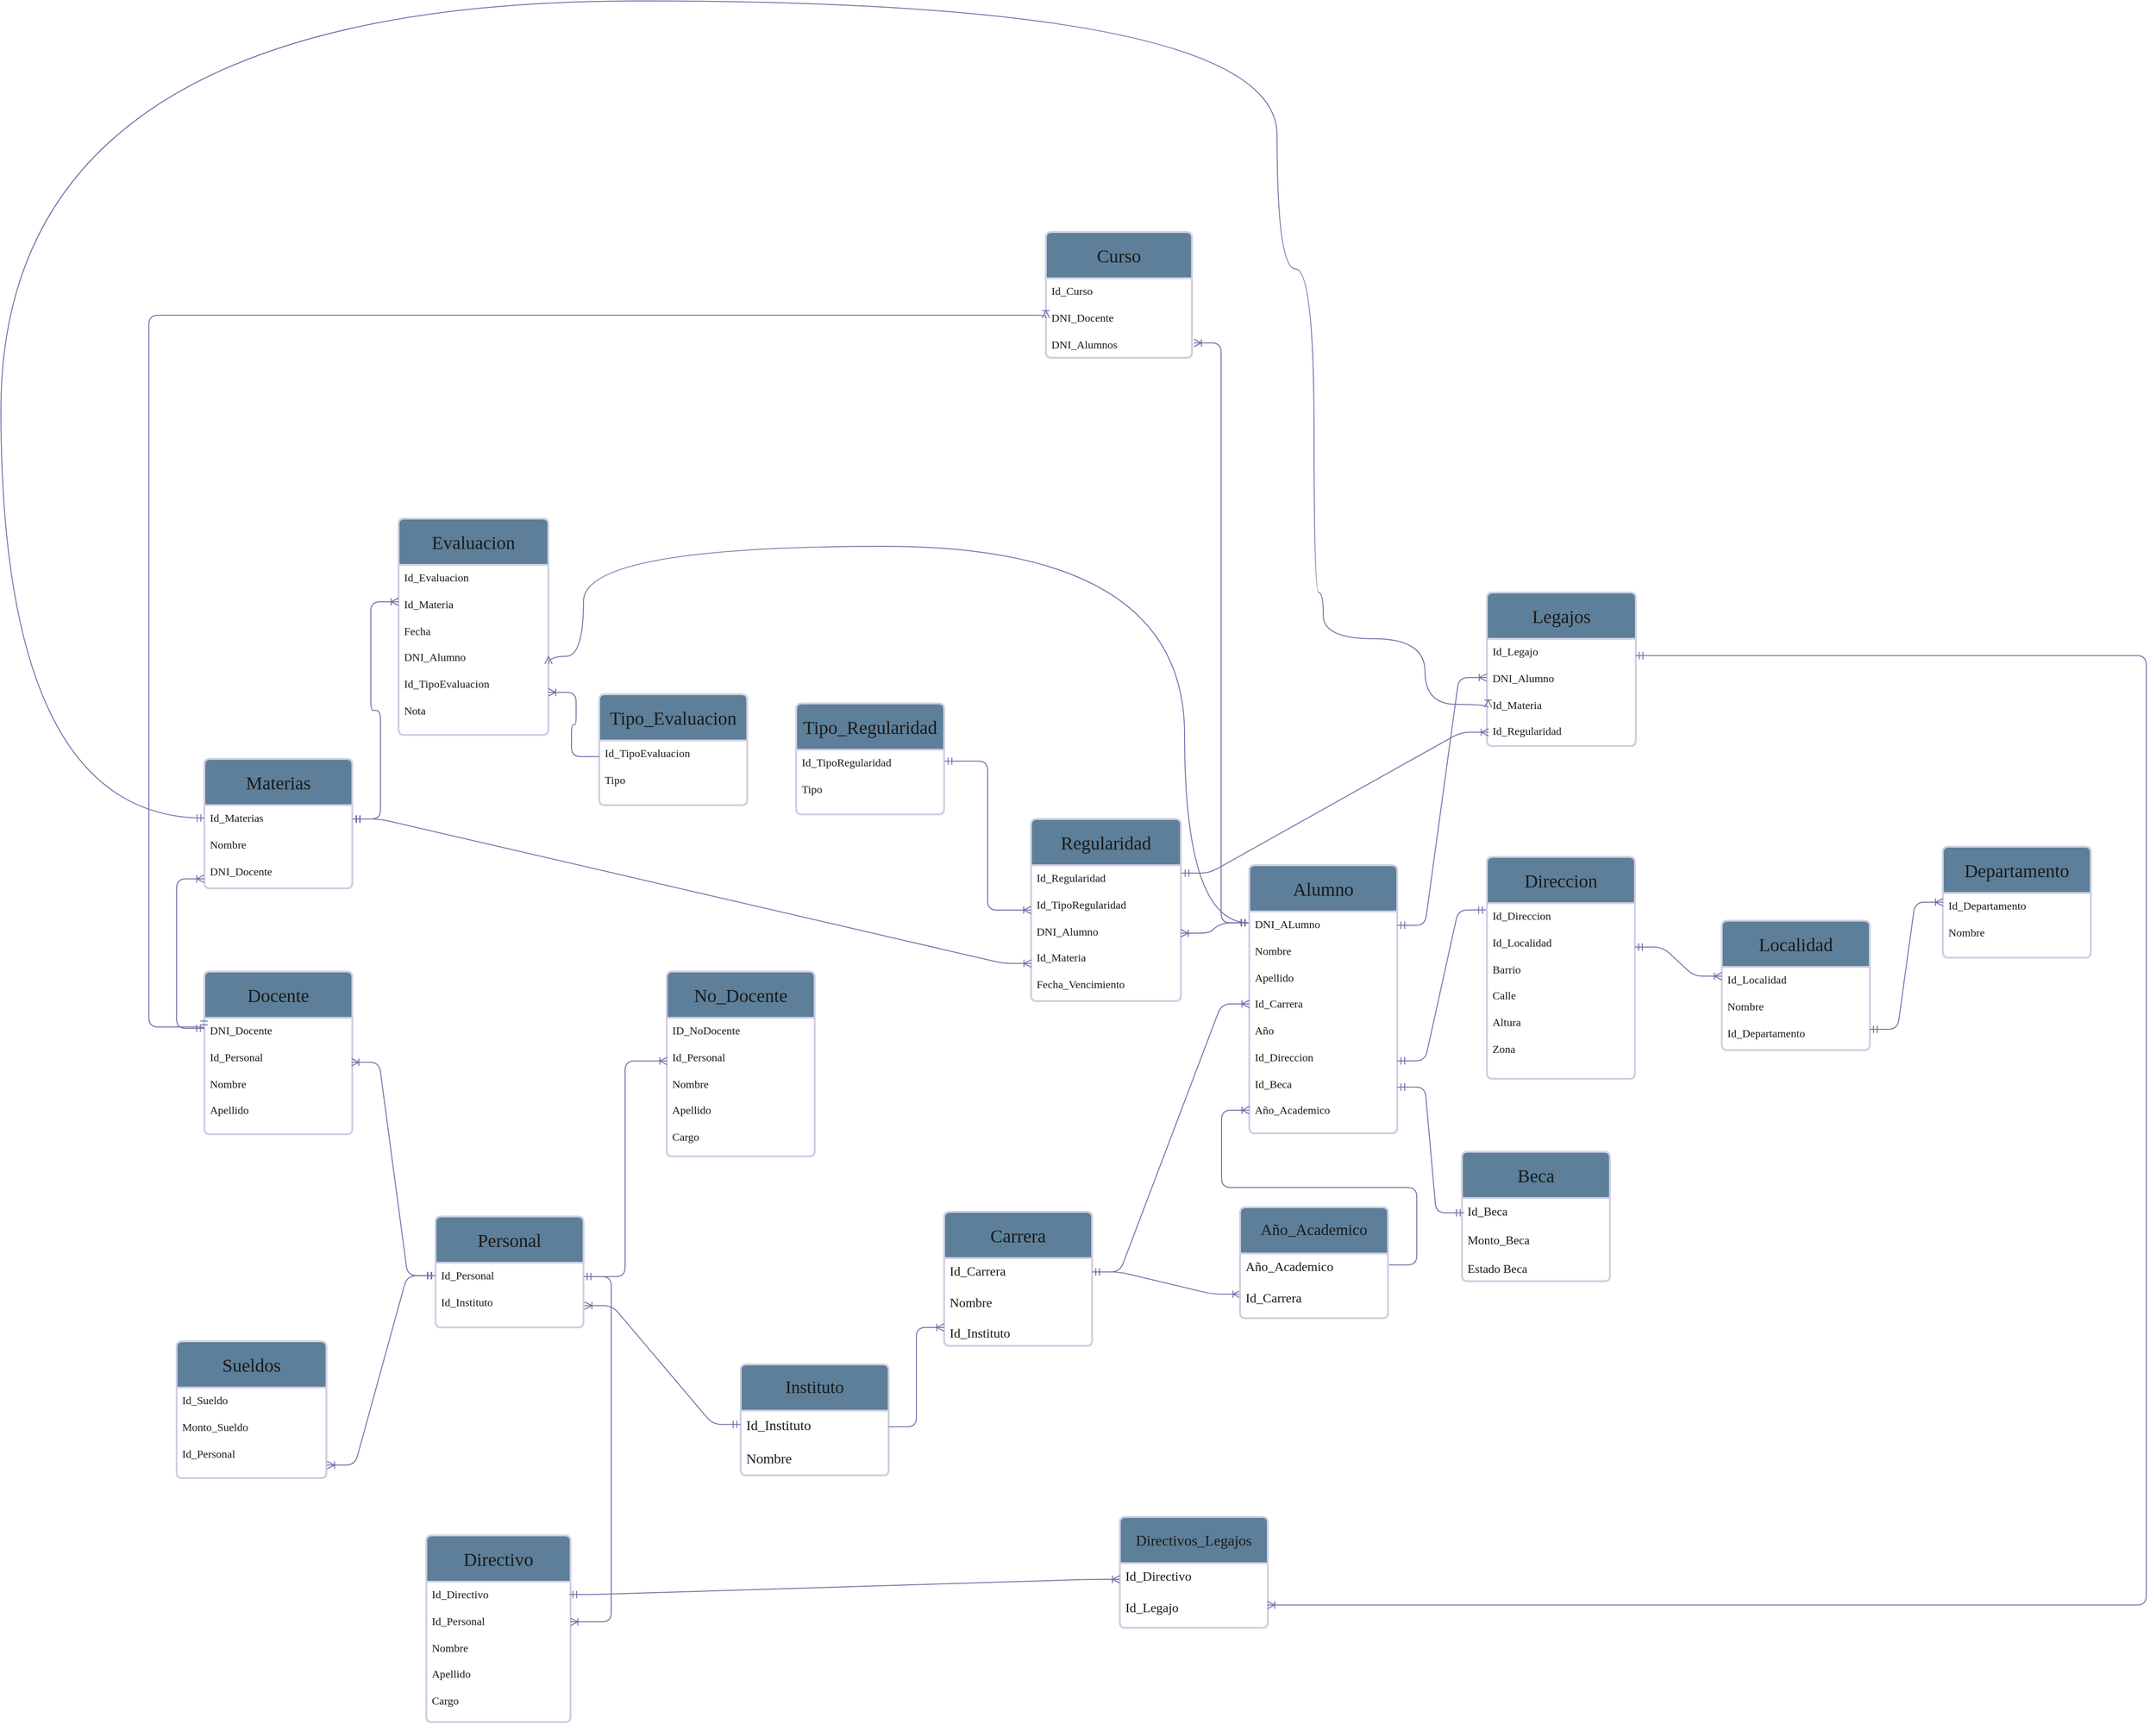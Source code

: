 <mxfile version="26.2.9">
  <diagram id="C5RBs43oDa-KdzZeNtuy" name="Page-1">
    <mxGraphModel dx="2983" dy="2903" grid="1" gridSize="12" guides="1" tooltips="1" connect="1" arrows="1" fold="1" page="0" pageScale="1" pageWidth="827" pageHeight="1169" background="light-dark(#FFFFFF,#121212)" math="0" shadow="0">
      <root>
        <mxCell id="WIyWlLk6GJQsqaUBKTNV-0" />
        <mxCell id="WIyWlLk6GJQsqaUBKTNV-1" parent="WIyWlLk6GJQsqaUBKTNV-0" />
        <mxCell id="zxXiCDNfmofHqMb3xaW2-6" value="Instituto" style="swimlane;childLayout=stackLayout;horizontal=1;startSize=50;horizontalStack=0;rounded=1;fontSize=19;fontStyle=0;strokeWidth=2;resizeParent=0;resizeLast=1;shadow=0;dashed=0;align=center;arcSize=4;whiteSpace=wrap;html=1;fillColor=#5D7F99;fontColor=#1A1A1A;strokeColor=#D0CEE2;fontFamily=Comic Sans MS;labelBackgroundColor=none;" parent="WIyWlLk6GJQsqaUBKTNV-1" vertex="1">
          <mxGeometry x="820" y="465" width="160" height="120" as="geometry" />
        </mxCell>
        <mxCell id="zxXiCDNfmofHqMb3xaW2-7" value="&lt;font style=&quot;font-size: 15px; background-color: light-dark(#ffffff, var(--ge-dark-color, #121212));&quot; face=&quot;Comic Sans MS&quot;&gt;Id_Instituto&lt;br&gt;&lt;br&gt;&lt;/font&gt;&lt;div&gt;&lt;font style=&quot;font-size: 15px; background-color: light-dark(#ffffff, var(--ge-dark-color, #121212));&quot; face=&quot;Comic Sans MS&quot;&gt;Nombre&lt;/font&gt;&lt;/div&gt;" style="align=left;strokeColor=none;fillColor=none;spacingLeft=4;spacingRight=4;fontSize=12;verticalAlign=top;resizable=0;rotatable=0;part=1;html=1;whiteSpace=wrap;rounded=1;labelBackgroundColor=none;fontColor=#1A1A1A;" parent="zxXiCDNfmofHqMb3xaW2-6" vertex="1">
          <mxGeometry y="50" width="160" height="70" as="geometry" />
        </mxCell>
        <mxCell id="zxXiCDNfmofHqMb3xaW2-8" value="&lt;font style=&quot;font-size: 20px;&quot; face=&quot;Comic Sans MS&quot;&gt;Carrera&lt;/font&gt;" style="swimlane;childLayout=stackLayout;horizontal=1;startSize=50;horizontalStack=0;rounded=1;fontSize=14;fontStyle=0;strokeWidth=2;resizeParent=0;resizeLast=1;shadow=0;dashed=0;align=center;arcSize=4;whiteSpace=wrap;html=1;labelBackgroundColor=none;fillColor=#5D7F99;strokeColor=#D0CEE2;fontColor=#1A1A1A;" parent="WIyWlLk6GJQsqaUBKTNV-1" vertex="1">
          <mxGeometry x="1040" y="300" width="160" height="145" as="geometry" />
        </mxCell>
        <mxCell id="zxXiCDNfmofHqMb3xaW2-9" value="&lt;font face=&quot;Comic Sans MS&quot; style=&quot;font-size: 14px;&quot;&gt;Id_Carrera&lt;/font&gt;&lt;div&gt;&lt;font face=&quot;Comic Sans MS&quot; style=&quot;font-size: 14px;&quot;&gt;&lt;br&gt;&lt;/font&gt;&lt;div&gt;&lt;font face=&quot;Comic Sans MS&quot; style=&quot;font-size: 14px;&quot;&gt;Nombre&lt;/font&gt;&lt;/div&gt;&lt;div&gt;&lt;font face=&quot;Comic Sans MS&quot; style=&quot;font-size: 14px;&quot;&gt;&lt;br&gt;&lt;/font&gt;&lt;/div&gt;&lt;div&gt;&lt;font face=&quot;Comic Sans MS&quot; style=&quot;font-size: 14px;&quot;&gt;Id_Instituto&lt;br&gt;&lt;/font&gt;&lt;br&gt;&lt;/div&gt;&lt;/div&gt;" style="align=left;strokeColor=none;fillColor=none;spacingLeft=4;spacingRight=4;fontSize=12;verticalAlign=top;resizable=0;rotatable=0;part=1;html=1;whiteSpace=wrap;rounded=1;labelBackgroundColor=none;fontColor=#1A1A1A;" parent="zxXiCDNfmofHqMb3xaW2-8" vertex="1">
          <mxGeometry y="50" width="160" height="95" as="geometry" />
        </mxCell>
        <mxCell id="zxXiCDNfmofHqMb3xaW2-12" value="" style="edgeStyle=entityRelationEdgeStyle;fontSize=12;html=1;endArrow=ERoneToMany;rounded=1;entryX=0.002;entryY=0.629;entryDx=0;entryDy=0;entryPerimeter=0;labelBackgroundColor=none;strokeColor=#736CA8;fontColor=default;" parent="WIyWlLk6GJQsqaUBKTNV-1" target="zxXiCDNfmofHqMb3xaW2-56" edge="1">
          <mxGeometry width="100" height="100" relative="1" as="geometry">
            <mxPoint x="1200" y="365" as="sourcePoint" />
            <mxPoint x="1368.56" y="643.8" as="targetPoint" />
          </mxGeometry>
        </mxCell>
        <mxCell id="zxXiCDNfmofHqMb3xaW2-13" value="&lt;font style=&quot;font-size: 20px;&quot; face=&quot;Comic Sans MS&quot;&gt;Alumno&lt;/font&gt;" style="swimlane;childLayout=stackLayout;horizontal=1;startSize=50;horizontalStack=0;rounded=1;fontSize=14;fontStyle=0;strokeWidth=2;resizeParent=0;resizeLast=1;shadow=0;dashed=0;align=center;arcSize=4;whiteSpace=wrap;html=1;labelBackgroundColor=none;fillColor=#5D7F99;strokeColor=#D0CEE2;fontColor=#1A1A1A;" parent="WIyWlLk6GJQsqaUBKTNV-1" vertex="1">
          <mxGeometry x="1370" y="-75" width="160" height="290" as="geometry" />
        </mxCell>
        <mxCell id="zxXiCDNfmofHqMb3xaW2-14" value="&lt;font face=&quot;Comic Sans MS&quot;&gt;DNI_ALumno&lt;/font&gt;&lt;div&gt;&lt;font face=&quot;Comic Sans MS&quot;&gt;&lt;br&gt;&lt;/font&gt;&lt;/div&gt;&lt;div&gt;&lt;font face=&quot;Comic Sans MS&quot;&gt;Nombre&lt;/font&gt;&lt;/div&gt;&lt;div&gt;&lt;font face=&quot;Comic Sans MS&quot;&gt;&lt;br&gt;&lt;/font&gt;&lt;/div&gt;&lt;div&gt;&lt;font face=&quot;Comic Sans MS&quot;&gt;Apellido&lt;/font&gt;&lt;/div&gt;&lt;div&gt;&lt;font face=&quot;Comic Sans MS&quot;&gt;&lt;br&gt;&lt;/font&gt;&lt;/div&gt;&lt;div&gt;&lt;font face=&quot;Comic Sans MS&quot;&gt;Id_Carrera&lt;/font&gt;&lt;/div&gt;&lt;div&gt;&lt;font face=&quot;Comic Sans MS&quot;&gt;&lt;br&gt;&lt;/font&gt;&lt;/div&gt;&lt;div&gt;&lt;font face=&quot;Comic Sans MS&quot;&gt;Año&lt;/font&gt;&lt;/div&gt;&lt;div&gt;&lt;font face=&quot;Comic Sans MS&quot;&gt;&lt;br&gt;&lt;/font&gt;&lt;/div&gt;&lt;div&gt;&lt;font face=&quot;Comic Sans MS&quot;&gt;Id_Direccion&lt;/font&gt;&lt;/div&gt;&lt;div&gt;&lt;font face=&quot;Comic Sans MS&quot;&gt;&lt;br&gt;&lt;/font&gt;&lt;/div&gt;&lt;div&gt;&lt;font face=&quot;Comic Sans MS&quot;&gt;Id_Beca&lt;/font&gt;&lt;/div&gt;&lt;div&gt;&lt;font face=&quot;Comic Sans MS&quot;&gt;&lt;br&gt;&lt;/font&gt;&lt;/div&gt;&lt;div&gt;&lt;font face=&quot;Comic Sans MS&quot;&gt;Año_Academico&lt;/font&gt;&lt;/div&gt;" style="align=left;strokeColor=none;fillColor=none;spacingLeft=4;spacingRight=4;fontSize=12;verticalAlign=top;resizable=0;rotatable=0;part=1;html=1;whiteSpace=wrap;rounded=1;labelBackgroundColor=none;fontColor=#1A1A1A;" parent="zxXiCDNfmofHqMb3xaW2-13" vertex="1">
          <mxGeometry y="50" width="160" height="240" as="geometry" />
        </mxCell>
        <mxCell id="zxXiCDNfmofHqMb3xaW2-32" value="&lt;font style=&quot;font-size: 20px;&quot; face=&quot;Comic Sans MS&quot;&gt;Direccion&lt;/font&gt;" style="swimlane;childLayout=stackLayout;horizontal=1;startSize=50;horizontalStack=0;rounded=1;fontSize=14;fontStyle=0;strokeWidth=2;resizeParent=0;resizeLast=1;shadow=0;dashed=0;align=center;arcSize=4;whiteSpace=wrap;html=1;labelBackgroundColor=none;fillColor=#5D7F99;strokeColor=#D0CEE2;fontColor=#1A1A1A;" parent="WIyWlLk6GJQsqaUBKTNV-1" vertex="1">
          <mxGeometry x="1627" y="-84" width="160" height="240" as="geometry" />
        </mxCell>
        <mxCell id="zxXiCDNfmofHqMb3xaW2-33" value="&lt;font face=&quot;Comic Sans MS&quot;&gt;Id_Direccion&lt;/font&gt;&lt;div&gt;&lt;font face=&quot;Comic Sans MS&quot;&gt;&lt;br&gt;&lt;/font&gt;&lt;/div&gt;&lt;div&gt;&lt;font face=&quot;Comic Sans MS&quot;&gt;Id_Localidad&lt;/font&gt;&lt;/div&gt;&lt;div&gt;&lt;font face=&quot;Comic Sans MS&quot;&gt;&lt;br&gt;&lt;/font&gt;&lt;/div&gt;&lt;div&gt;&lt;font face=&quot;Comic Sans MS&quot;&gt;Barrio&lt;/font&gt;&lt;/div&gt;&lt;div&gt;&lt;font face=&quot;Comic Sans MS&quot;&gt;&lt;br&gt;&lt;/font&gt;&lt;/div&gt;&lt;div&gt;&lt;font face=&quot;Comic Sans MS&quot;&gt;Calle&lt;/font&gt;&lt;/div&gt;&lt;div&gt;&lt;font face=&quot;Comic Sans MS&quot;&gt;&lt;br&gt;&lt;/font&gt;&lt;/div&gt;&lt;div&gt;&lt;font face=&quot;Comic Sans MS&quot;&gt;Altura&lt;/font&gt;&lt;/div&gt;&lt;div&gt;&lt;font face=&quot;Comic Sans MS&quot;&gt;&lt;br&gt;&lt;/font&gt;&lt;/div&gt;&lt;div&gt;&lt;font face=&quot;Comic Sans MS&quot;&gt;Zona&lt;/font&gt;&lt;/div&gt;" style="align=left;strokeColor=none;fillColor=none;spacingLeft=4;spacingRight=4;fontSize=12;verticalAlign=top;resizable=0;rotatable=0;part=1;html=1;whiteSpace=wrap;rounded=1;labelBackgroundColor=none;fontColor=#1A1A1A;" parent="zxXiCDNfmofHqMb3xaW2-32" vertex="1">
          <mxGeometry y="50" width="160" height="190" as="geometry" />
        </mxCell>
        <mxCell id="zxXiCDNfmofHqMb3xaW2-34" value="&lt;font style=&quot;font-size: 20px;&quot; face=&quot;Comic Sans MS&quot;&gt;Localidad&lt;/font&gt;" style="swimlane;childLayout=stackLayout;horizontal=1;startSize=50;horizontalStack=0;rounded=1;fontSize=14;fontStyle=0;strokeWidth=2;resizeParent=0;resizeLast=1;shadow=0;dashed=0;align=center;arcSize=4;whiteSpace=wrap;html=1;labelBackgroundColor=none;fillColor=#5D7F99;strokeColor=#D0CEE2;fontColor=#1A1A1A;" parent="WIyWlLk6GJQsqaUBKTNV-1" vertex="1">
          <mxGeometry x="1881" y="-15" width="160" height="140" as="geometry" />
        </mxCell>
        <mxCell id="zxXiCDNfmofHqMb3xaW2-35" value="&lt;font face=&quot;Comic Sans MS&quot;&gt;Id_Localidad&lt;/font&gt;&lt;div&gt;&lt;font face=&quot;Comic Sans MS&quot;&gt;&lt;br&gt;&lt;/font&gt;&lt;/div&gt;&lt;div&gt;&lt;font face=&quot;Comic Sans MS&quot;&gt;Nombre&lt;/font&gt;&lt;/div&gt;&lt;div&gt;&lt;font face=&quot;Comic Sans MS&quot;&gt;&lt;br&gt;&lt;/font&gt;&lt;/div&gt;&lt;div&gt;&lt;font face=&quot;Comic Sans MS&quot;&gt;Id_Departamento&lt;/font&gt;&lt;/div&gt;" style="align=left;strokeColor=none;fillColor=none;spacingLeft=4;spacingRight=4;fontSize=12;verticalAlign=top;resizable=0;rotatable=0;part=1;html=1;whiteSpace=wrap;rounded=1;labelBackgroundColor=none;fontColor=#1A1A1A;" parent="zxXiCDNfmofHqMb3xaW2-34" vertex="1">
          <mxGeometry y="50" width="160" height="90" as="geometry" />
        </mxCell>
        <mxCell id="zxXiCDNfmofHqMb3xaW2-38" value="&lt;font style=&quot;font-size: 20px;&quot; face=&quot;Comic Sans MS&quot;&gt;Departamento&lt;/font&gt;" style="swimlane;childLayout=stackLayout;horizontal=1;startSize=50;horizontalStack=0;rounded=1;fontSize=14;fontStyle=0;strokeWidth=2;resizeParent=0;resizeLast=1;shadow=0;dashed=0;align=center;arcSize=4;whiteSpace=wrap;html=1;labelBackgroundColor=none;fillColor=#5D7F99;strokeColor=#D0CEE2;fontColor=#1A1A1A;" parent="WIyWlLk6GJQsqaUBKTNV-1" vertex="1">
          <mxGeometry x="2120" y="-95" width="160" height="120" as="geometry" />
        </mxCell>
        <mxCell id="zxXiCDNfmofHqMb3xaW2-39" value="&lt;font face=&quot;Comic Sans MS&quot;&gt;Id_Departamento&lt;/font&gt;&lt;div&gt;&lt;font face=&quot;Comic Sans MS&quot;&gt;&lt;br&gt;&lt;/font&gt;&lt;/div&gt;&lt;div&gt;&lt;font face=&quot;Comic Sans MS&quot;&gt;Nombre&lt;/font&gt;&lt;/div&gt;" style="align=left;strokeColor=none;fillColor=none;spacingLeft=4;spacingRight=4;fontSize=12;verticalAlign=top;resizable=0;rotatable=0;part=1;html=1;whiteSpace=wrap;rounded=1;labelBackgroundColor=none;fontColor=#1A1A1A;" parent="zxXiCDNfmofHqMb3xaW2-38" vertex="1">
          <mxGeometry y="50" width="160" height="70" as="geometry" />
        </mxCell>
        <mxCell id="zxXiCDNfmofHqMb3xaW2-43" value="" style="edgeStyle=entityRelationEdgeStyle;fontSize=12;html=1;endArrow=ERoneToMany;startArrow=ERmandOne;rounded=1;labelBackgroundColor=none;strokeColor=#736CA8;fontColor=default;" parent="WIyWlLk6GJQsqaUBKTNV-1" edge="1">
          <mxGeometry width="100" height="100" relative="1" as="geometry">
            <mxPoint x="1200" y="365" as="sourcePoint" />
            <mxPoint x="1370" y="75" as="targetPoint" />
          </mxGeometry>
        </mxCell>
        <mxCell id="zxXiCDNfmofHqMb3xaW2-44" value="" style="edgeStyle=entityRelationEdgeStyle;fontSize=12;html=1;endArrow=ERoneToMany;rounded=1;exitX=1;exitY=0.25;exitDx=0;exitDy=0;labelBackgroundColor=none;strokeColor=#736CA8;fontColor=default;" parent="WIyWlLk6GJQsqaUBKTNV-1" source="zxXiCDNfmofHqMb3xaW2-7" edge="1">
          <mxGeometry width="100" height="100" relative="1" as="geometry">
            <mxPoint x="940" y="525" as="sourcePoint" />
            <mxPoint x="1040" y="425" as="targetPoint" />
          </mxGeometry>
        </mxCell>
        <mxCell id="zxXiCDNfmofHqMb3xaW2-46" value="" style="edgeStyle=entityRelationEdgeStyle;fontSize=12;html=1;endArrow=ERoneToMany;startArrow=ERmandOne;rounded=1;exitX=1;exitY=0.25;exitDx=0;exitDy=0;labelBackgroundColor=none;strokeColor=#736CA8;fontColor=default;" parent="WIyWlLk6GJQsqaUBKTNV-1" source="zxXiCDNfmofHqMb3xaW2-33" edge="1">
          <mxGeometry width="100" height="100" relative="1" as="geometry">
            <mxPoint x="1781" y="145" as="sourcePoint" />
            <mxPoint x="1881" y="45" as="targetPoint" />
            <Array as="points">
              <mxPoint x="1831" y="35" />
            </Array>
          </mxGeometry>
        </mxCell>
        <mxCell id="zxXiCDNfmofHqMb3xaW2-47" value="" style="edgeStyle=entityRelationEdgeStyle;fontSize=12;html=1;endArrow=ERoneToMany;startArrow=ERmandOne;rounded=1;exitX=1;exitY=0.75;exitDx=0;exitDy=0;labelBackgroundColor=none;strokeColor=#736CA8;fontColor=default;" parent="WIyWlLk6GJQsqaUBKTNV-1" source="zxXiCDNfmofHqMb3xaW2-35" edge="1">
          <mxGeometry width="100" height="100" relative="1" as="geometry">
            <mxPoint x="2020" y="65" as="sourcePoint" />
            <mxPoint x="2120" y="-35" as="targetPoint" />
          </mxGeometry>
        </mxCell>
        <mxCell id="zxXiCDNfmofHqMb3xaW2-49" value="" style="edgeStyle=entityRelationEdgeStyle;fontSize=12;html=1;endArrow=ERmandOne;startArrow=ERmandOne;rounded=1;exitX=1.001;exitY=0.845;exitDx=0;exitDy=0;exitPerimeter=0;entryX=-0.005;entryY=0.075;entryDx=0;entryDy=0;entryPerimeter=0;labelBackgroundColor=none;strokeColor=#736CA8;fontColor=default;" parent="WIyWlLk6GJQsqaUBKTNV-1" edge="1">
          <mxGeometry width="100" height="100" relative="1" as="geometry">
            <mxPoint x="1530" y="136.6" as="sourcePoint" />
            <mxPoint x="1626.04" y="-26.6" as="targetPoint" />
          </mxGeometry>
        </mxCell>
        <mxCell id="zxXiCDNfmofHqMb3xaW2-51" value="&lt;font style=&quot;font-size: 20px;&quot; face=&quot;Comic Sans MS&quot;&gt;Beca&lt;/font&gt;" style="swimlane;childLayout=stackLayout;horizontal=1;startSize=50;horizontalStack=0;rounded=1;fontSize=14;fontStyle=0;strokeWidth=2;resizeParent=0;resizeLast=1;shadow=0;dashed=0;align=center;arcSize=4;whiteSpace=wrap;html=1;labelBackgroundColor=none;fillColor=#5D7F99;strokeColor=#D0CEE2;fontColor=#1A1A1A;" parent="WIyWlLk6GJQsqaUBKTNV-1" vertex="1">
          <mxGeometry x="1600" y="235" width="160" height="140" as="geometry" />
        </mxCell>
        <mxCell id="zxXiCDNfmofHqMb3xaW2-52" value="&lt;font style=&quot;font-size: 13px;&quot; face=&quot;Comic Sans MS&quot;&gt;Id_Beca&lt;/font&gt;&lt;div&gt;&lt;font style=&quot;font-size: 13px;&quot; face=&quot;Comic Sans MS&quot;&gt;&lt;br&gt;&lt;/font&gt;&lt;/div&gt;&lt;div&gt;&lt;font style=&quot;font-size: 13px;&quot; face=&quot;Comic Sans MS&quot;&gt;Monto_Beca&lt;/font&gt;&lt;/div&gt;&lt;div&gt;&lt;font style=&quot;font-size: 13px;&quot; face=&quot;Comic Sans MS&quot;&gt;&lt;br&gt;&lt;/font&gt;&lt;/div&gt;&lt;div&gt;&lt;font style=&quot;font-size: 13px;&quot; face=&quot;Comic Sans MS&quot;&gt;Estado Beca&lt;/font&gt;&lt;/div&gt;" style="align=left;strokeColor=none;fillColor=none;spacingLeft=4;spacingRight=4;fontSize=12;verticalAlign=top;resizable=0;rotatable=0;part=1;html=1;whiteSpace=wrap;rounded=1;labelBackgroundColor=none;fontColor=#1A1A1A;" parent="zxXiCDNfmofHqMb3xaW2-51" vertex="1">
          <mxGeometry y="50" width="160" height="90" as="geometry" />
        </mxCell>
        <mxCell id="zxXiCDNfmofHqMb3xaW2-53" value="" style="edgeStyle=entityRelationEdgeStyle;fontSize=12;html=1;endArrow=ERmandOne;startArrow=ERmandOne;rounded=1;entryX=0.013;entryY=0.178;entryDx=0;entryDy=0;entryPerimeter=0;labelBackgroundColor=none;strokeColor=#736CA8;fontColor=default;" parent="WIyWlLk6GJQsqaUBKTNV-1" target="zxXiCDNfmofHqMb3xaW2-52" edge="1">
          <mxGeometry width="100" height="100" relative="1" as="geometry">
            <mxPoint x="1530" y="165" as="sourcePoint" />
            <mxPoint x="1596" y="291.99" as="targetPoint" />
          </mxGeometry>
        </mxCell>
        <mxCell id="zxXiCDNfmofHqMb3xaW2-55" value="&lt;font style=&quot;font-size: 17px;&quot; face=&quot;Comic Sans MS&quot;&gt;Año_Academico&lt;/font&gt;" style="swimlane;childLayout=stackLayout;horizontal=1;startSize=50;horizontalStack=0;rounded=1;fontSize=14;fontStyle=0;strokeWidth=2;resizeParent=0;resizeLast=1;shadow=0;dashed=0;align=center;arcSize=4;whiteSpace=wrap;html=1;labelBackgroundColor=none;fillColor=#5D7F99;strokeColor=#D0CEE2;fontColor=#1A1A1A;" parent="WIyWlLk6GJQsqaUBKTNV-1" vertex="1">
          <mxGeometry x="1360" y="295" width="160" height="120" as="geometry" />
        </mxCell>
        <mxCell id="zxXiCDNfmofHqMb3xaW2-56" value="&lt;font face=&quot;Comic Sans MS&quot; style=&quot;font-size: 14px;&quot;&gt;Año_Academico&lt;/font&gt;&lt;div&gt;&lt;font face=&quot;Comic Sans MS&quot; style=&quot;font-size: 14px;&quot;&gt;&lt;br&gt;&lt;/font&gt;&lt;/div&gt;&lt;div&gt;&lt;font face=&quot;Comic Sans MS&quot; style=&quot;font-size: 14px;&quot;&gt;Id_Carrera&lt;/font&gt;&lt;/div&gt;" style="align=left;strokeColor=none;fillColor=none;spacingLeft=4;spacingRight=4;fontSize=12;verticalAlign=top;resizable=0;rotatable=0;part=1;html=1;whiteSpace=wrap;rounded=1;labelBackgroundColor=none;fontColor=#1A1A1A;" parent="zxXiCDNfmofHqMb3xaW2-55" vertex="1">
          <mxGeometry y="50" width="160" height="70" as="geometry" />
        </mxCell>
        <mxCell id="zxXiCDNfmofHqMb3xaW2-58" value="" style="edgeStyle=entityRelationEdgeStyle;fontSize=12;html=1;endArrow=ERoneToMany;rounded=1;exitX=1.007;exitY=0.176;exitDx=0;exitDy=0;exitPerimeter=0;labelBackgroundColor=none;strokeColor=#736CA8;fontColor=default;" parent="WIyWlLk6GJQsqaUBKTNV-1" source="zxXiCDNfmofHqMb3xaW2-56" edge="1">
          <mxGeometry width="100" height="100" relative="1" as="geometry">
            <mxPoint x="1523.86" y="327.95" as="sourcePoint" />
            <mxPoint x="1370" y="190" as="targetPoint" />
            <Array as="points">
              <mxPoint x="1396.14" y="325" />
            </Array>
          </mxGeometry>
        </mxCell>
        <mxCell id="zxXiCDNfmofHqMb3xaW2-60" value="&lt;font style=&quot;font-size: 20px;&quot; face=&quot;Comic Sans MS&quot;&gt;Regularidad&lt;/font&gt;" style="swimlane;childLayout=stackLayout;horizontal=1;startSize=50;horizontalStack=0;rounded=1;fontSize=14;fontStyle=0;strokeWidth=2;resizeParent=0;resizeLast=1;shadow=0;dashed=0;align=center;arcSize=4;whiteSpace=wrap;html=1;labelBackgroundColor=none;fillColor=#5D7F99;strokeColor=#D0CEE2;fontColor=#1A1A1A;" parent="WIyWlLk6GJQsqaUBKTNV-1" vertex="1">
          <mxGeometry x="1134" y="-125" width="162" height="197" as="geometry" />
        </mxCell>
        <mxCell id="zxXiCDNfmofHqMb3xaW2-61" value="&lt;font face=&quot;Comic Sans MS&quot;&gt;Id_Regularidad&lt;/font&gt;&lt;div&gt;&lt;font face=&quot;Comic Sans MS&quot;&gt;&lt;br&gt;&lt;/font&gt;&lt;div&gt;&lt;font face=&quot;Comic Sans MS&quot;&gt;Id_TipoRegularidad&lt;/font&gt;&lt;/div&gt;&lt;div&gt;&lt;font face=&quot;Comic Sans MS&quot;&gt;&lt;br&gt;&lt;/font&gt;&lt;/div&gt;&lt;div&gt;&lt;font face=&quot;Comic Sans MS&quot;&gt;DNI_Alumno&lt;/font&gt;&lt;/div&gt;&lt;div&gt;&lt;font face=&quot;Comic Sans MS&quot;&gt;&lt;br&gt;&lt;/font&gt;&lt;/div&gt;&lt;div&gt;&lt;font face=&quot;Comic Sans MS&quot;&gt;Id_Materia&lt;/font&gt;&lt;/div&gt;&lt;div&gt;&lt;font face=&quot;Comic Sans MS&quot;&gt;&lt;br&gt;&lt;/font&gt;&lt;/div&gt;&lt;div&gt;&lt;font face=&quot;Comic Sans MS&quot;&gt;Fecha_Vencimiento&lt;/font&gt;&lt;/div&gt;&lt;/div&gt;" style="align=left;strokeColor=none;fillColor=none;spacingLeft=4;spacingRight=4;fontSize=12;verticalAlign=top;resizable=0;rotatable=0;part=1;html=1;whiteSpace=wrap;rounded=1;labelBackgroundColor=none;fontColor=#1A1A1A;" parent="zxXiCDNfmofHqMb3xaW2-60" vertex="1">
          <mxGeometry y="50" width="162" height="147" as="geometry" />
        </mxCell>
        <mxCell id="zxXiCDNfmofHqMb3xaW2-62" value="" style="edgeStyle=entityRelationEdgeStyle;fontSize=12;html=1;endArrow=ERoneToMany;startArrow=ERmandOne;rounded=1;exitX=-0.002;exitY=0.051;exitDx=0;exitDy=0;exitPerimeter=0;labelBackgroundColor=none;strokeColor=#736CA8;fontColor=default;" parent="WIyWlLk6GJQsqaUBKTNV-1" source="zxXiCDNfmofHqMb3xaW2-14" target="zxXiCDNfmofHqMb3xaW2-61" edge="1">
          <mxGeometry width="100" height="100" relative="1" as="geometry">
            <mxPoint x="1270" y="85" as="sourcePoint" />
            <mxPoint x="1370" y="-15" as="targetPoint" />
          </mxGeometry>
        </mxCell>
        <mxCell id="zxXiCDNfmofHqMb3xaW2-63" value="&lt;font style=&quot;font-size: 20px;&quot; face=&quot;Comic Sans MS&quot;&gt;Tipo_Regularidad&lt;/font&gt;" style="swimlane;childLayout=stackLayout;horizontal=1;startSize=50;horizontalStack=0;rounded=1;fontSize=14;fontStyle=0;strokeWidth=2;resizeParent=0;resizeLast=1;shadow=0;dashed=0;align=center;arcSize=4;whiteSpace=wrap;html=1;labelBackgroundColor=none;fillColor=#5D7F99;strokeColor=#D0CEE2;fontColor=#1A1A1A;" parent="WIyWlLk6GJQsqaUBKTNV-1" vertex="1">
          <mxGeometry x="880" y="-250" width="160" height="120" as="geometry" />
        </mxCell>
        <mxCell id="zxXiCDNfmofHqMb3xaW2-64" value="&lt;font face=&quot;Comic Sans MS&quot;&gt;Id_TipoRegularidad&lt;/font&gt;&lt;div&gt;&lt;font face=&quot;Comic Sans MS&quot;&gt;&lt;br&gt;&lt;/font&gt;&lt;/div&gt;&lt;div&gt;&lt;font face=&quot;Comic Sans MS&quot;&gt;Tipo&lt;/font&gt;&lt;/div&gt;" style="align=left;strokeColor=none;fillColor=none;spacingLeft=4;spacingRight=4;fontSize=12;verticalAlign=top;resizable=0;rotatable=0;part=1;html=1;whiteSpace=wrap;rounded=1;labelBackgroundColor=none;fontColor=#1A1A1A;" parent="zxXiCDNfmofHqMb3xaW2-63" vertex="1">
          <mxGeometry y="50" width="160" height="70" as="geometry" />
        </mxCell>
        <mxCell id="zxXiCDNfmofHqMb3xaW2-65" value="" style="edgeStyle=elbowEdgeStyle;fontSize=12;html=1;endArrow=ERoneToMany;startArrow=ERmandOne;rounded=1;entryX=0;entryY=0.5;entryDx=0;entryDy=0;exitX=1.002;exitY=0.176;exitDx=0;exitDy=0;exitPerimeter=0;labelBackgroundColor=none;strokeColor=#736CA8;fontColor=default;" parent="WIyWlLk6GJQsqaUBKTNV-1" source="zxXiCDNfmofHqMb3xaW2-64" target="zxXiCDNfmofHqMb3xaW2-60" edge="1">
          <mxGeometry width="100" height="100" relative="1" as="geometry">
            <mxPoint x="860" y="-212.5" as="sourcePoint" />
            <mxPoint x="1113.36" y="24.68" as="targetPoint" />
          </mxGeometry>
        </mxCell>
        <mxCell id="zxXiCDNfmofHqMb3xaW2-66" value="&lt;font style=&quot;font-size: 20px;&quot; face=&quot;Comic Sans MS&quot;&gt;Personal&lt;/font&gt;" style="swimlane;childLayout=stackLayout;horizontal=1;startSize=50;horizontalStack=0;rounded=1;fontSize=14;fontStyle=0;strokeWidth=2;resizeParent=0;resizeLast=1;shadow=0;dashed=0;align=center;arcSize=4;whiteSpace=wrap;html=1;labelBackgroundColor=none;fillColor=#5D7F99;strokeColor=#D0CEE2;fontColor=#1A1A1A;" parent="WIyWlLk6GJQsqaUBKTNV-1" vertex="1">
          <mxGeometry x="490" y="305" width="160" height="120" as="geometry" />
        </mxCell>
        <mxCell id="zxXiCDNfmofHqMb3xaW2-67" value="&lt;font face=&quot;Comic Sans MS&quot;&gt;Id_Personal&lt;/font&gt;&lt;div&gt;&lt;font face=&quot;Comic Sans MS&quot;&gt;&lt;br&gt;&lt;/font&gt;&lt;/div&gt;&lt;div&gt;&lt;font face=&quot;Comic Sans MS&quot;&gt;Id_Instituto&lt;/font&gt;&lt;/div&gt;" style="align=left;strokeColor=none;fillColor=none;spacingLeft=4;spacingRight=4;fontSize=12;verticalAlign=top;resizable=0;rotatable=0;part=1;html=1;whiteSpace=wrap;rounded=1;labelBackgroundColor=none;fontColor=#1A1A1A;" parent="zxXiCDNfmofHqMb3xaW2-66" vertex="1">
          <mxGeometry y="50" width="160" height="70" as="geometry" />
        </mxCell>
        <mxCell id="zxXiCDNfmofHqMb3xaW2-68" value="" style="edgeStyle=entityRelationEdgeStyle;fontSize=12;html=1;endArrow=ERoneToMany;startArrow=ERmandOne;rounded=1;exitX=-0.001;exitY=0.213;exitDx=0;exitDy=0;entryX=1.007;entryY=0.663;entryDx=0;entryDy=0;entryPerimeter=0;exitPerimeter=0;labelBackgroundColor=none;strokeColor=#736CA8;fontColor=default;" parent="WIyWlLk6GJQsqaUBKTNV-1" source="zxXiCDNfmofHqMb3xaW2-7" target="zxXiCDNfmofHqMb3xaW2-67" edge="1">
          <mxGeometry width="100" height="100" relative="1" as="geometry">
            <mxPoint x="640" y="500" as="sourcePoint" />
            <mxPoint x="740" y="400" as="targetPoint" />
          </mxGeometry>
        </mxCell>
        <mxCell id="zxXiCDNfmofHqMb3xaW2-69" value="&lt;font style=&quot;font-size: 20px;&quot; face=&quot;Comic Sans MS&quot;&gt;Docente&lt;/font&gt;" style="swimlane;childLayout=stackLayout;horizontal=1;startSize=50;horizontalStack=0;rounded=1;fontSize=14;fontStyle=0;strokeWidth=2;resizeParent=0;resizeLast=1;shadow=0;dashed=0;align=center;arcSize=4;whiteSpace=wrap;html=1;labelBackgroundColor=none;fillColor=#5D7F99;strokeColor=#D0CEE2;fontColor=#1A1A1A;" parent="WIyWlLk6GJQsqaUBKTNV-1" vertex="1">
          <mxGeometry x="240" y="40" width="160" height="176" as="geometry" />
        </mxCell>
        <mxCell id="zxXiCDNfmofHqMb3xaW2-70" value="&lt;font face=&quot;Comic Sans MS&quot;&gt;DNI_Docente&lt;/font&gt;&lt;div&gt;&lt;font face=&quot;Comic Sans MS&quot;&gt;&lt;br&gt;&lt;/font&gt;&lt;/div&gt;&lt;div&gt;&lt;font face=&quot;Comic Sans MS&quot;&gt;Id_Personal&lt;/font&gt;&lt;/div&gt;&lt;div&gt;&lt;font face=&quot;Comic Sans MS&quot;&gt;&lt;br&gt;&lt;/font&gt;&lt;/div&gt;&lt;div&gt;&lt;font face=&quot;Comic Sans MS&quot;&gt;Nombre&lt;/font&gt;&lt;/div&gt;&lt;div&gt;&lt;font face=&quot;Comic Sans MS&quot;&gt;&lt;br&gt;&lt;/font&gt;&lt;/div&gt;&lt;div&gt;&lt;font face=&quot;Comic Sans MS&quot;&gt;Apellido&lt;/font&gt;&lt;/div&gt;" style="align=left;strokeColor=none;fillColor=none;spacingLeft=4;spacingRight=4;fontSize=12;verticalAlign=top;resizable=0;rotatable=0;part=1;html=1;whiteSpace=wrap;rounded=1;labelBackgroundColor=none;fontColor=#1A1A1A;" parent="zxXiCDNfmofHqMb3xaW2-69" vertex="1">
          <mxGeometry y="50" width="160" height="126" as="geometry" />
        </mxCell>
        <mxCell id="zxXiCDNfmofHqMb3xaW2-81" value="&lt;font style=&quot;font-size: 20px;&quot; face=&quot;Comic Sans MS&quot;&gt;No_Docente&lt;/font&gt;" style="swimlane;childLayout=stackLayout;horizontal=1;startSize=50;horizontalStack=0;rounded=1;fontSize=14;fontStyle=0;strokeWidth=2;resizeParent=0;resizeLast=1;shadow=0;dashed=0;align=center;arcSize=4;whiteSpace=wrap;html=1;labelBackgroundColor=none;fillColor=#5D7F99;strokeColor=#D0CEE2;fontColor=#1A1A1A;" parent="WIyWlLk6GJQsqaUBKTNV-1" vertex="1">
          <mxGeometry x="740" y="40" width="160" height="200" as="geometry" />
        </mxCell>
        <mxCell id="zxXiCDNfmofHqMb3xaW2-82" value="&lt;font face=&quot;Comic Sans MS&quot;&gt;ID_NoDocente&lt;/font&gt;&lt;div&gt;&lt;font face=&quot;Comic Sans MS&quot;&gt;&lt;br&gt;&lt;/font&gt;&lt;/div&gt;&lt;div&gt;&lt;font face=&quot;Comic Sans MS&quot;&gt;Id_Personal&lt;/font&gt;&lt;/div&gt;&lt;div&gt;&lt;font face=&quot;Comic Sans MS&quot;&gt;&lt;br&gt;&lt;/font&gt;&lt;/div&gt;&lt;div&gt;&lt;font face=&quot;Comic Sans MS&quot;&gt;Nombre&lt;/font&gt;&lt;/div&gt;&lt;div&gt;&lt;font face=&quot;Comic Sans MS&quot;&gt;&lt;br&gt;&lt;/font&gt;&lt;/div&gt;&lt;div&gt;&lt;font face=&quot;Comic Sans MS&quot;&gt;Apellido&lt;/font&gt;&lt;/div&gt;&lt;div&gt;&lt;font face=&quot;Comic Sans MS&quot;&gt;&lt;br&gt;&lt;/font&gt;&lt;/div&gt;&lt;div&gt;&lt;font face=&quot;Comic Sans MS&quot;&gt;Cargo&lt;/font&gt;&lt;/div&gt;" style="align=left;strokeColor=none;fillColor=none;spacingLeft=4;spacingRight=4;fontSize=12;verticalAlign=top;resizable=0;rotatable=0;part=1;html=1;whiteSpace=wrap;rounded=1;labelBackgroundColor=none;fontColor=#1A1A1A;" parent="zxXiCDNfmofHqMb3xaW2-81" vertex="1">
          <mxGeometry y="50" width="160" height="150" as="geometry" />
        </mxCell>
        <mxCell id="zxXiCDNfmofHqMb3xaW2-83" value="&lt;font style=&quot;font-size: 20px;&quot; face=&quot;Comic Sans MS&quot;&gt;Directivo&lt;/font&gt;" style="swimlane;childLayout=stackLayout;horizontal=1;startSize=50;horizontalStack=0;rounded=1;fontSize=14;fontStyle=0;strokeWidth=2;resizeParent=0;resizeLast=1;shadow=0;dashed=0;align=center;arcSize=4;whiteSpace=wrap;html=1;labelBackgroundColor=none;fillColor=#5D7F99;strokeColor=#D0CEE2;fontColor=#1A1A1A;" parent="WIyWlLk6GJQsqaUBKTNV-1" vertex="1">
          <mxGeometry x="480" y="650" width="156" height="202" as="geometry" />
        </mxCell>
        <mxCell id="zxXiCDNfmofHqMb3xaW2-84" value="&lt;font face=&quot;Comic Sans MS&quot;&gt;Id_Directivo&lt;/font&gt;&lt;div&gt;&lt;font face=&quot;Comic Sans MS&quot;&gt;&lt;br&gt;&lt;/font&gt;&lt;/div&gt;&lt;div&gt;&lt;font face=&quot;Comic Sans MS&quot;&gt;Id_Personal&lt;br&gt;&lt;/font&gt;&lt;div&gt;&lt;font face=&quot;Comic Sans MS&quot;&gt;&lt;br&gt;&lt;/font&gt;&lt;/div&gt;&lt;div&gt;&lt;font face=&quot;Comic Sans MS&quot;&gt;Nombre&lt;/font&gt;&lt;/div&gt;&lt;div&gt;&lt;font face=&quot;Comic Sans MS&quot;&gt;&lt;br&gt;&lt;/font&gt;&lt;/div&gt;&lt;div&gt;&lt;font face=&quot;Comic Sans MS&quot;&gt;Apellido&lt;/font&gt;&lt;/div&gt;&lt;div&gt;&lt;font face=&quot;Comic Sans MS&quot;&gt;&lt;br&gt;&lt;/font&gt;&lt;/div&gt;&lt;div&gt;&lt;font face=&quot;Comic Sans MS&quot;&gt;Cargo&lt;/font&gt;&lt;/div&gt;&lt;/div&gt;" style="align=left;strokeColor=none;fillColor=none;spacingLeft=4;spacingRight=4;fontSize=12;verticalAlign=top;resizable=0;rotatable=0;part=1;html=1;whiteSpace=wrap;rounded=1;labelBackgroundColor=none;fontColor=#1A1A1A;" parent="zxXiCDNfmofHqMb3xaW2-83" vertex="1">
          <mxGeometry y="50" width="156" height="152" as="geometry" />
        </mxCell>
        <mxCell id="zxXiCDNfmofHqMb3xaW2-85" value="" style="edgeStyle=entityRelationEdgeStyle;fontSize=12;html=1;endArrow=ERoneToMany;startArrow=ERmandOne;rounded=1;exitX=-0.001;exitY=0.199;exitDx=0;exitDy=0;entryX=0.994;entryY=0.382;entryDx=0;entryDy=0;entryPerimeter=0;exitPerimeter=0;labelBackgroundColor=none;strokeColor=#736CA8;fontColor=default;" parent="WIyWlLk6GJQsqaUBKTNV-1" source="zxXiCDNfmofHqMb3xaW2-67" target="zxXiCDNfmofHqMb3xaW2-70" edge="1">
          <mxGeometry width="100" height="100" relative="1" as="geometry">
            <mxPoint x="300" y="230" as="sourcePoint" />
            <mxPoint x="400" y="130" as="targetPoint" />
          </mxGeometry>
        </mxCell>
        <mxCell id="zxXiCDNfmofHqMb3xaW2-86" value="" style="edgeStyle=entityRelationEdgeStyle;fontSize=12;html=1;endArrow=ERoneToMany;startArrow=ERmandOne;rounded=1;entryX=0.999;entryY=0.286;entryDx=0;entryDy=0;entryPerimeter=0;labelBackgroundColor=none;strokeColor=#736CA8;fontColor=default;" parent="WIyWlLk6GJQsqaUBKTNV-1" target="zxXiCDNfmofHqMb3xaW2-84" edge="1">
          <mxGeometry width="100" height="100" relative="1" as="geometry">
            <mxPoint x="650" y="370" as="sourcePoint" />
            <mxPoint x="790" y="270" as="targetPoint" />
          </mxGeometry>
        </mxCell>
        <mxCell id="zxXiCDNfmofHqMb3xaW2-91" value="" style="fontSize=12;html=1;endArrow=ERoneToMany;startArrow=ERmandOne;rounded=1;edgeStyle=elbowEdgeStyle;entryX=0.003;entryY=0.312;entryDx=0;entryDy=0;entryPerimeter=0;labelBackgroundColor=none;strokeColor=#736CA8;fontColor=default;" parent="WIyWlLk6GJQsqaUBKTNV-1" target="zxXiCDNfmofHqMb3xaW2-82" edge="1">
          <mxGeometry width="100" height="100" relative="1" as="geometry">
            <mxPoint x="650" y="370" as="sourcePoint" />
            <mxPoint x="1130" y="200" as="targetPoint" />
          </mxGeometry>
        </mxCell>
        <mxCell id="zxXiCDNfmofHqMb3xaW2-93" value="&lt;font style=&quot;font-size: 20px;&quot; face=&quot;Comic Sans MS&quot;&gt;Sueldos&lt;/font&gt;" style="swimlane;childLayout=stackLayout;horizontal=1;startSize=50;horizontalStack=0;rounded=1;fontSize=14;fontStyle=0;strokeWidth=2;resizeParent=0;resizeLast=1;shadow=0;dashed=0;align=center;arcSize=4;whiteSpace=wrap;html=1;labelBackgroundColor=none;fillColor=#5D7F99;strokeColor=#D0CEE2;fontColor=#1A1A1A;" parent="WIyWlLk6GJQsqaUBKTNV-1" vertex="1">
          <mxGeometry x="210" y="440" width="162" height="148" as="geometry" />
        </mxCell>
        <mxCell id="zxXiCDNfmofHqMb3xaW2-94" value="&lt;font face=&quot;Comic Sans MS&quot;&gt;Id_Sueldo&lt;/font&gt;&lt;div&gt;&lt;br&gt;&lt;/div&gt;&lt;div&gt;&lt;font face=&quot;Comic Sans MS&quot;&gt;Monto_Sueldo&lt;/font&gt;&lt;/div&gt;&lt;div&gt;&lt;br&gt;&lt;/div&gt;&lt;div&gt;&lt;font face=&quot;Comic Sans MS&quot;&gt;Id_Personal&lt;/font&gt;&lt;/div&gt;" style="align=left;strokeColor=none;fillColor=none;spacingLeft=4;spacingRight=4;fontSize=12;verticalAlign=top;resizable=0;rotatable=0;part=1;html=1;whiteSpace=wrap;rounded=1;labelBackgroundColor=none;fontColor=#1A1A1A;" parent="zxXiCDNfmofHqMb3xaW2-93" vertex="1">
          <mxGeometry y="50" width="162" height="98" as="geometry" />
        </mxCell>
        <mxCell id="zxXiCDNfmofHqMb3xaW2-95" value="" style="edgeStyle=entityRelationEdgeStyle;fontSize=12;html=1;endArrow=ERoneToMany;startArrow=ERmandOne;rounded=1;entryX=1.005;entryY=0.856;entryDx=0;entryDy=0;entryPerimeter=0;exitX=-0.005;exitY=0.201;exitDx=0;exitDy=0;exitPerimeter=0;labelBackgroundColor=none;strokeColor=#736CA8;fontColor=default;" parent="WIyWlLk6GJQsqaUBKTNV-1" source="zxXiCDNfmofHqMb3xaW2-67" target="zxXiCDNfmofHqMb3xaW2-94" edge="1">
          <mxGeometry width="100" height="100" relative="1" as="geometry">
            <mxPoint x="410" y="570" as="sourcePoint" />
            <mxPoint x="510" y="470" as="targetPoint" />
          </mxGeometry>
        </mxCell>
        <mxCell id="zxXiCDNfmofHqMb3xaW2-96" value="&lt;font style=&quot;font-size: 20px;&quot; face=&quot;Comic Sans MS&quot;&gt;Curso&lt;/font&gt;" style="swimlane;childLayout=stackLayout;horizontal=1;startSize=50;horizontalStack=0;rounded=1;fontSize=14;fontStyle=0;strokeWidth=2;resizeParent=0;resizeLast=1;shadow=0;dashed=0;align=center;arcSize=4;whiteSpace=wrap;html=1;labelBackgroundColor=none;fillColor=#5D7F99;strokeColor=#D0CEE2;fontColor=#1A1A1A;" parent="WIyWlLk6GJQsqaUBKTNV-1" vertex="1">
          <mxGeometry x="1150" y="-760" width="158" height="136" as="geometry" />
        </mxCell>
        <mxCell id="zxXiCDNfmofHqMb3xaW2-97" value="&lt;font face=&quot;Comic Sans MS&quot;&gt;Id_Curso&lt;/font&gt;&lt;div&gt;&lt;font face=&quot;Comic Sans MS&quot;&gt;&lt;br&gt;&lt;/font&gt;&lt;/div&gt;&lt;div&gt;&lt;font face=&quot;Comic Sans MS&quot;&gt;DNI_Docente&lt;/font&gt;&lt;/div&gt;&lt;div&gt;&lt;font face=&quot;Comic Sans MS&quot;&gt;&lt;br&gt;&lt;/font&gt;&lt;/div&gt;&lt;div&gt;&lt;font face=&quot;Comic Sans MS&quot;&gt;DNI_Alumnos&lt;/font&gt;&lt;/div&gt;" style="align=left;strokeColor=none;fillColor=none;spacingLeft=4;spacingRight=4;fontSize=12;verticalAlign=top;resizable=0;rotatable=0;part=1;html=1;whiteSpace=wrap;rounded=1;labelBackgroundColor=none;fontColor=#1A1A1A;" parent="zxXiCDNfmofHqMb3xaW2-96" vertex="1">
          <mxGeometry y="50" width="158" height="86" as="geometry" />
        </mxCell>
        <mxCell id="zxXiCDNfmofHqMb3xaW2-99" value="" style="edgeStyle=elbowEdgeStyle;fontSize=12;html=1;endArrow=ERoneToMany;startArrow=ERmandOne;rounded=1;entryX=1;entryY=1;entryDx=0;entryDy=0;exitX=-0.006;exitY=0.051;exitDx=0;exitDy=0;exitPerimeter=0;labelBackgroundColor=none;strokeColor=#736CA8;fontColor=default;" parent="WIyWlLk6GJQsqaUBKTNV-1" source="zxXiCDNfmofHqMb3xaW2-14" edge="1">
          <mxGeometry width="100" height="100" relative="1" as="geometry">
            <mxPoint x="1370" y="-23" as="sourcePoint" />
            <mxPoint x="1310.16" y="-640" as="targetPoint" />
          </mxGeometry>
        </mxCell>
        <mxCell id="zxXiCDNfmofHqMb3xaW2-101" value="" style="edgeStyle=orthogonalEdgeStyle;fontSize=12;html=1;endArrow=ERoneToMany;startArrow=ERmandOne;rounded=1;exitX=-0.002;exitY=0.092;exitDx=0;exitDy=0;exitPerimeter=0;entryX=0;entryY=0.5;entryDx=0;entryDy=0;labelBackgroundColor=none;strokeColor=#736CA8;fontColor=default;" parent="WIyWlLk6GJQsqaUBKTNV-1" source="zxXiCDNfmofHqMb3xaW2-70" target="zxXiCDNfmofHqMb3xaW2-97" edge="1">
          <mxGeometry width="100" height="100" relative="1" as="geometry">
            <mxPoint x="670" y="-50" as="sourcePoint" />
            <mxPoint x="1130" y="-560" as="targetPoint" />
            <Array as="points">
              <mxPoint x="180" y="100" />
              <mxPoint x="180" y="-670" />
            </Array>
          </mxGeometry>
        </mxCell>
        <mxCell id="zxXiCDNfmofHqMb3xaW2-102" value="&lt;font style=&quot;font-size: 20px;&quot; face=&quot;Comic Sans MS&quot;&gt;Materias&lt;/font&gt;" style="swimlane;childLayout=stackLayout;horizontal=1;startSize=50;horizontalStack=0;rounded=1;fontSize=14;fontStyle=0;strokeWidth=2;resizeParent=0;resizeLast=1;shadow=0;dashed=0;align=center;arcSize=4;whiteSpace=wrap;html=1;labelBackgroundColor=none;fillColor=#5D7F99;strokeColor=#D0CEE2;fontColor=#1A1A1A;" parent="WIyWlLk6GJQsqaUBKTNV-1" vertex="1">
          <mxGeometry x="240" y="-190" width="160" height="140" as="geometry" />
        </mxCell>
        <mxCell id="zxXiCDNfmofHqMb3xaW2-103" value="&lt;font face=&quot;Comic Sans MS&quot;&gt;Id_Materias&lt;/font&gt;&lt;div&gt;&lt;font face=&quot;Comic Sans MS&quot;&gt;&lt;br&gt;&lt;/font&gt;&lt;/div&gt;&lt;div&gt;&lt;font face=&quot;Comic Sans MS&quot;&gt;Nombre&lt;/font&gt;&lt;/div&gt;&lt;div&gt;&lt;font face=&quot;Comic Sans MS&quot;&gt;&lt;br&gt;&lt;/font&gt;&lt;/div&gt;&lt;div&gt;&lt;font face=&quot;Comic Sans MS&quot;&gt;DNI_Docente&lt;/font&gt;&lt;/div&gt;" style="align=left;strokeColor=none;fillColor=none;spacingLeft=4;spacingRight=4;fontSize=12;verticalAlign=top;resizable=0;rotatable=0;part=1;html=1;whiteSpace=wrap;rounded=1;labelBackgroundColor=none;fontColor=#1A1A1A;" parent="zxXiCDNfmofHqMb3xaW2-102" vertex="1">
          <mxGeometry y="50" width="160" height="90" as="geometry" />
        </mxCell>
        <mxCell id="zxXiCDNfmofHqMb3xaW2-105" value="" style="edgeStyle=elbowEdgeStyle;fontSize=12;html=1;endArrow=ERoneToMany;startArrow=ERmandOne;rounded=1;exitX=-0.002;exitY=0.091;exitDx=0;exitDy=0;exitPerimeter=0;entryX=-0.001;entryY=0.886;entryDx=0;entryDy=0;entryPerimeter=0;elbow=vertical;labelBackgroundColor=none;strokeColor=#736CA8;fontColor=default;" parent="WIyWlLk6GJQsqaUBKTNV-1" source="zxXiCDNfmofHqMb3xaW2-70" target="zxXiCDNfmofHqMb3xaW2-103" edge="1">
          <mxGeometry width="100" height="100" relative="1" as="geometry">
            <mxPoint x="120" y="90" as="sourcePoint" />
            <mxPoint x="220" y="-10" as="targetPoint" />
            <Array as="points">
              <mxPoint x="210" y="14" />
            </Array>
          </mxGeometry>
        </mxCell>
        <mxCell id="zxXiCDNfmofHqMb3xaW2-106" value="" style="edgeStyle=entityRelationEdgeStyle;fontSize=12;html=1;endArrow=ERoneToMany;startArrow=ERmandOne;rounded=1;entryX=0.002;entryY=0.723;entryDx=0;entryDy=0;entryPerimeter=0;labelBackgroundColor=none;strokeColor=#736CA8;fontColor=default;" parent="WIyWlLk6GJQsqaUBKTNV-1" target="zxXiCDNfmofHqMb3xaW2-61" edge="1">
          <mxGeometry width="100" height="100" relative="1" as="geometry">
            <mxPoint x="400" y="-125" as="sourcePoint" />
            <mxPoint x="500" y="-225" as="targetPoint" />
          </mxGeometry>
        </mxCell>
        <mxCell id="zxXiCDNfmofHqMb3xaW2-107" value="&lt;font style=&quot;font-size: 20px;&quot; face=&quot;Comic Sans MS&quot;&gt;Evaluacion&lt;/font&gt;" style="swimlane;childLayout=stackLayout;horizontal=1;startSize=50;horizontalStack=0;rounded=1;fontSize=14;fontStyle=0;strokeWidth=2;resizeParent=0;resizeLast=1;shadow=0;dashed=0;align=center;arcSize=4;whiteSpace=wrap;html=1;labelBackgroundColor=none;fillColor=#5D7F99;strokeColor=#D0CEE2;fontColor=#1A1A1A;" parent="WIyWlLk6GJQsqaUBKTNV-1" vertex="1">
          <mxGeometry x="450" y="-450" width="162" height="234" as="geometry" />
        </mxCell>
        <mxCell id="zxXiCDNfmofHqMb3xaW2-108" value="&lt;font face=&quot;Comic Sans MS&quot;&gt;Id_Evaluacion&lt;/font&gt;&lt;div&gt;&lt;font face=&quot;Comic Sans MS&quot;&gt;&lt;br&gt;&lt;/font&gt;&lt;/div&gt;&lt;div&gt;&lt;font face=&quot;Comic Sans MS&quot;&gt;Id_Materia&lt;/font&gt;&lt;/div&gt;&lt;div&gt;&lt;font face=&quot;Comic Sans MS&quot;&gt;&lt;br&gt;&lt;/font&gt;&lt;/div&gt;&lt;div&gt;&lt;font face=&quot;Comic Sans MS&quot;&gt;Fecha&lt;/font&gt;&lt;/div&gt;&lt;div&gt;&lt;font face=&quot;Comic Sans MS&quot;&gt;&lt;br&gt;&lt;/font&gt;&lt;/div&gt;&lt;div&gt;&lt;font face=&quot;Comic Sans MS&quot;&gt;DNI_Alumno&lt;/font&gt;&lt;/div&gt;&lt;div&gt;&lt;font face=&quot;Comic Sans MS&quot;&gt;&lt;br&gt;&lt;/font&gt;&lt;/div&gt;&lt;div&gt;&lt;font face=&quot;Comic Sans MS&quot;&gt;Id_TipoEvaluacion&lt;/font&gt;&lt;/div&gt;&lt;div&gt;&lt;font face=&quot;Comic Sans MS&quot;&gt;&lt;br&gt;&lt;/font&gt;&lt;/div&gt;&lt;div&gt;&lt;font face=&quot;Comic Sans MS&quot;&gt;Nota&lt;/font&gt;&lt;/div&gt;" style="align=left;strokeColor=none;fillColor=none;spacingLeft=4;spacingRight=4;fontSize=12;verticalAlign=top;resizable=0;rotatable=0;part=1;html=1;whiteSpace=wrap;rounded=1;labelBackgroundColor=none;fontColor=#1A1A1A;" parent="zxXiCDNfmofHqMb3xaW2-107" vertex="1">
          <mxGeometry y="50" width="162" height="184" as="geometry" />
        </mxCell>
        <mxCell id="zxXiCDNfmofHqMb3xaW2-109" value="" style="edgeStyle=entityRelationEdgeStyle;fontSize=12;html=1;endArrow=ERoneToMany;startArrow=ERmandOne;rounded=1;exitX=1.003;exitY=0.167;exitDx=0;exitDy=0;exitPerimeter=0;labelBackgroundColor=none;strokeColor=#736CA8;fontColor=default;" parent="WIyWlLk6GJQsqaUBKTNV-1" source="zxXiCDNfmofHqMb3xaW2-103" edge="1">
          <mxGeometry width="100" height="100" relative="1" as="geometry">
            <mxPoint x="350" y="-260" as="sourcePoint" />
            <mxPoint x="450" y="-360" as="targetPoint" />
          </mxGeometry>
        </mxCell>
        <mxCell id="zxXiCDNfmofHqMb3xaW2-114" value="" style="edgeStyle=orthogonalEdgeStyle;fontSize=12;html=1;endArrow=ERmany;rounded=1;entryX=1.001;entryY=0.583;entryDx=0;entryDy=0;entryPerimeter=0;exitX=-0.007;exitY=0.051;exitDx=0;exitDy=0;exitPerimeter=0;curved=1;labelBackgroundColor=none;strokeColor=#736CA8;fontColor=default;" parent="WIyWlLk6GJQsqaUBKTNV-1" source="zxXiCDNfmofHqMb3xaW2-14" target="zxXiCDNfmofHqMb3xaW2-108" edge="1">
          <mxGeometry width="100" height="100" relative="1" as="geometry">
            <mxPoint x="1340" y="-130" as="sourcePoint" />
            <mxPoint x="580" y="-290.0" as="targetPoint" />
            <Array as="points">
              <mxPoint x="1300" y="-13" />
              <mxPoint x="1300" y="-420" />
              <mxPoint x="650" y="-420" />
              <mxPoint x="650" y="-301" />
            </Array>
          </mxGeometry>
        </mxCell>
        <mxCell id="zxXiCDNfmofHqMb3xaW2-115" value="&lt;font style=&quot;font-size: 20px;&quot; face=&quot;Comic Sans MS&quot;&gt;Tipo_Evaluacion&lt;/font&gt;" style="swimlane;childLayout=stackLayout;horizontal=1;startSize=50;horizontalStack=0;rounded=1;fontSize=14;fontStyle=0;strokeWidth=2;resizeParent=0;resizeLast=1;shadow=0;dashed=0;align=center;arcSize=4;whiteSpace=wrap;html=1;labelBackgroundColor=none;fillColor=#5D7F99;strokeColor=#D0CEE2;fontColor=#1A1A1A;" parent="WIyWlLk6GJQsqaUBKTNV-1" vertex="1">
          <mxGeometry x="667" y="-260" width="160" height="120" as="geometry" />
        </mxCell>
        <mxCell id="zxXiCDNfmofHqMb3xaW2-116" value="&lt;font face=&quot;Comic Sans MS&quot;&gt;Id_TipoEvaluacion&lt;/font&gt;&lt;div&gt;&lt;font face=&quot;Comic Sans MS&quot;&gt;&lt;br&gt;&lt;/font&gt;&lt;/div&gt;&lt;div&gt;&lt;font face=&quot;Comic Sans MS&quot;&gt;Tipo&lt;/font&gt;&lt;/div&gt;" style="align=left;strokeColor=none;fillColor=none;spacingLeft=4;spacingRight=4;fontSize=12;verticalAlign=top;resizable=0;rotatable=0;part=1;html=1;whiteSpace=wrap;rounded=1;labelBackgroundColor=none;fontColor=#1A1A1A;" parent="zxXiCDNfmofHqMb3xaW2-115" vertex="1">
          <mxGeometry y="50" width="160" height="70" as="geometry" />
        </mxCell>
        <mxCell id="zxXiCDNfmofHqMb3xaW2-117" value="" style="edgeStyle=entityRelationEdgeStyle;fontSize=12;html=1;endArrow=ERoneToMany;rounded=1;exitX=0;exitY=0.25;exitDx=0;exitDy=0;entryX=1;entryY=0.75;entryDx=0;entryDy=0;labelBackgroundColor=none;strokeColor=#736CA8;fontColor=default;" parent="WIyWlLk6GJQsqaUBKTNV-1" source="zxXiCDNfmofHqMb3xaW2-116" target="zxXiCDNfmofHqMb3xaW2-108" edge="1">
          <mxGeometry width="100" height="100" relative="1" as="geometry">
            <mxPoint x="610" y="-160" as="sourcePoint" />
            <mxPoint x="670" y="-290" as="targetPoint" />
            <Array as="points">
              <mxPoint x="640" y="-210" />
              <mxPoint x="637" y="-240" />
              <mxPoint x="637" y="-230" />
            </Array>
          </mxGeometry>
        </mxCell>
        <mxCell id="zxXiCDNfmofHqMb3xaW2-119" value="&lt;font style=&quot;font-size: 20px;&quot; face=&quot;Comic Sans MS&quot;&gt;Legajos&lt;/font&gt;" style="swimlane;childLayout=stackLayout;horizontal=1;startSize=50;horizontalStack=0;rounded=1;fontSize=14;fontStyle=0;strokeWidth=2;resizeParent=0;resizeLast=1;shadow=0;dashed=0;align=center;arcSize=4;whiteSpace=wrap;html=1;labelBackgroundColor=none;fillColor=#5D7F99;strokeColor=#D0CEE2;fontColor=#1A1A1A;" parent="WIyWlLk6GJQsqaUBKTNV-1" vertex="1">
          <mxGeometry x="1627" y="-370" width="161" height="166" as="geometry" />
        </mxCell>
        <mxCell id="zxXiCDNfmofHqMb3xaW2-120" value="&lt;font face=&quot;Comic Sans MS&quot;&gt;Id_Legajo&lt;/font&gt;&lt;div&gt;&lt;font face=&quot;Comic Sans MS&quot;&gt;&lt;br&gt;&lt;/font&gt;&lt;/div&gt;&lt;div&gt;&lt;font face=&quot;Comic Sans MS&quot;&gt;DNI_Alumno&lt;/font&gt;&lt;/div&gt;&lt;div&gt;&lt;font face=&quot;Comic Sans MS&quot;&gt;&lt;br&gt;&lt;/font&gt;&lt;/div&gt;&lt;div&gt;&lt;font face=&quot;Comic Sans MS&quot;&gt;Id_Materia&lt;/font&gt;&lt;/div&gt;&lt;div&gt;&lt;font face=&quot;Comic Sans MS&quot;&gt;&lt;br&gt;&lt;/font&gt;&lt;/div&gt;&lt;div&gt;&lt;font face=&quot;Comic Sans MS&quot;&gt;Id_Regularidad&lt;/font&gt;&lt;/div&gt;" style="align=left;strokeColor=none;fillColor=none;spacingLeft=4;spacingRight=4;fontSize=12;verticalAlign=top;resizable=0;rotatable=0;part=1;html=1;whiteSpace=wrap;rounded=1;labelBackgroundColor=none;fontColor=#1A1A1A;" parent="zxXiCDNfmofHqMb3xaW2-119" vertex="1">
          <mxGeometry y="50" width="161" height="116" as="geometry" />
        </mxCell>
        <mxCell id="zxXiCDNfmofHqMb3xaW2-121" value="" style="edgeStyle=entityRelationEdgeStyle;fontSize=12;html=1;endArrow=ERoneToMany;startArrow=ERmandOne;rounded=1;entryX=-0.002;entryY=0.362;entryDx=0;entryDy=0;entryPerimeter=0;labelBackgroundColor=none;strokeColor=#736CA8;fontColor=default;" parent="WIyWlLk6GJQsqaUBKTNV-1" target="zxXiCDNfmofHqMb3xaW2-120" edge="1">
          <mxGeometry width="100" height="100" relative="1" as="geometry">
            <mxPoint x="1530" y="-10" as="sourcePoint" />
            <mxPoint x="1630" y="-110" as="targetPoint" />
          </mxGeometry>
        </mxCell>
        <mxCell id="zxXiCDNfmofHqMb3xaW2-122" value="" style="edgeStyle=entityRelationEdgeStyle;fontSize=12;html=1;endArrow=ERoneToMany;startArrow=ERmandOne;rounded=1;entryX=0.011;entryY=0.872;entryDx=0;entryDy=0;entryPerimeter=0;exitX=1.004;exitY=0.058;exitDx=0;exitDy=0;exitPerimeter=0;labelBackgroundColor=none;strokeColor=#736CA8;fontColor=default;" parent="WIyWlLk6GJQsqaUBKTNV-1" source="zxXiCDNfmofHqMb3xaW2-61" target="zxXiCDNfmofHqMb3xaW2-120" edge="1">
          <mxGeometry width="100" height="100" relative="1" as="geometry">
            <mxPoint x="1300" y="-70" as="sourcePoint" />
            <mxPoint x="1390" y="-170" as="targetPoint" />
          </mxGeometry>
        </mxCell>
        <mxCell id="zxXiCDNfmofHqMb3xaW2-123" value="" style="edgeStyle=orthogonalEdgeStyle;fontSize=12;html=1;endArrow=ERoneToMany;startArrow=ERmandOne;rounded=1;curved=1;exitX=0.001;exitY=0.156;exitDx=0;exitDy=0;exitPerimeter=0;entryX=0.008;entryY=0.641;entryDx=0;entryDy=0;entryPerimeter=0;labelBackgroundColor=none;strokeColor=#736CA8;fontColor=default;" parent="WIyWlLk6GJQsqaUBKTNV-1" source="zxXiCDNfmofHqMb3xaW2-103" target="zxXiCDNfmofHqMb3xaW2-120" edge="1">
          <mxGeometry width="100" height="100" relative="1" as="geometry">
            <mxPoint x="150" y="-130" as="sourcePoint" />
            <mxPoint x="1610" y="-250" as="targetPoint" />
            <Array as="points">
              <mxPoint x="20" y="-126" />
              <mxPoint x="20" y="-1010" />
              <mxPoint x="1400" y="-1010" />
              <mxPoint x="1400" y="-720" />
              <mxPoint x="1440" y="-720" />
              <mxPoint x="1440" y="-370" />
              <mxPoint x="1450" y="-370" />
              <mxPoint x="1450" y="-320" />
              <mxPoint x="1560" y="-320" />
              <mxPoint x="1560" y="-249" />
            </Array>
          </mxGeometry>
        </mxCell>
        <mxCell id="zxXiCDNfmofHqMb3xaW2-124" value="Directivos_Legajos" style="swimlane;childLayout=stackLayout;horizontal=1;startSize=50;horizontalStack=0;rounded=1;fontSize=16;fontStyle=0;strokeWidth=2;resizeParent=0;resizeLast=1;shadow=0;dashed=0;align=center;arcSize=4;whiteSpace=wrap;html=1;labelBackgroundColor=none;fillColor=#5D7F99;strokeColor=#D0CEE2;fontColor=#1A1A1A;fontFamily=Comic Sans MS;" parent="WIyWlLk6GJQsqaUBKTNV-1" vertex="1">
          <mxGeometry x="1230" y="630" width="160" height="120" as="geometry" />
        </mxCell>
        <mxCell id="zxXiCDNfmofHqMb3xaW2-125" value="&lt;font style=&quot;font-size: 14px;&quot; face=&quot;Comic Sans MS&quot;&gt;Id_Directivo&lt;/font&gt;&lt;div&gt;&lt;font style=&quot;font-size: 14px;&quot; face=&quot;Comic Sans MS&quot;&gt;&lt;br&gt;&lt;/font&gt;&lt;/div&gt;&lt;div&gt;&lt;font style=&quot;font-size: 14px;&quot; face=&quot;Comic Sans MS&quot;&gt;Id_Legajo&lt;/font&gt;&lt;/div&gt;" style="align=left;strokeColor=none;fillColor=none;spacingLeft=4;spacingRight=4;fontSize=12;verticalAlign=top;resizable=0;rotatable=0;part=1;html=1;whiteSpace=wrap;rounded=1;labelBackgroundColor=none;fontColor=#1A1A1A;" parent="zxXiCDNfmofHqMb3xaW2-124" vertex="1">
          <mxGeometry y="50" width="160" height="70" as="geometry" />
        </mxCell>
        <mxCell id="zxXiCDNfmofHqMb3xaW2-126" value="" style="edgeStyle=elbowEdgeStyle;fontSize=12;html=1;endArrow=ERoneToMany;startArrow=ERmandOne;rounded=1;entryX=0.997;entryY=0.647;entryDx=0;entryDy=0;entryPerimeter=0;exitX=0.998;exitY=0.157;exitDx=0;exitDy=0;exitPerimeter=0;labelBackgroundColor=none;strokeColor=#736CA8;fontColor=default;" parent="WIyWlLk6GJQsqaUBKTNV-1" source="zxXiCDNfmofHqMb3xaW2-120" target="zxXiCDNfmofHqMb3xaW2-125" edge="1">
          <mxGeometry width="100" height="100" relative="1" as="geometry">
            <mxPoint x="1960" y="-300" as="sourcePoint" />
            <mxPoint x="1700" y="600" as="targetPoint" />
            <Array as="points">
              <mxPoint x="2340" y="170" />
            </Array>
          </mxGeometry>
        </mxCell>
        <mxCell id="zxXiCDNfmofHqMb3xaW2-131" value="" style="edgeStyle=entityRelationEdgeStyle;fontSize=12;html=1;endArrow=ERoneToMany;startArrow=ERmandOne;rounded=1;entryX=0;entryY=0.25;entryDx=0;entryDy=0;exitX=0.991;exitY=0.091;exitDx=0;exitDy=0;exitPerimeter=0;labelBackgroundColor=none;strokeColor=#736CA8;fontColor=default;" parent="WIyWlLk6GJQsqaUBKTNV-1" source="zxXiCDNfmofHqMb3xaW2-84" target="zxXiCDNfmofHqMb3xaW2-125" edge="1">
          <mxGeometry width="100" height="100" relative="1" as="geometry">
            <mxPoint x="950" y="850" as="sourcePoint" />
            <mxPoint x="1050" y="750" as="targetPoint" />
          </mxGeometry>
        </mxCell>
      </root>
    </mxGraphModel>
  </diagram>
</mxfile>
